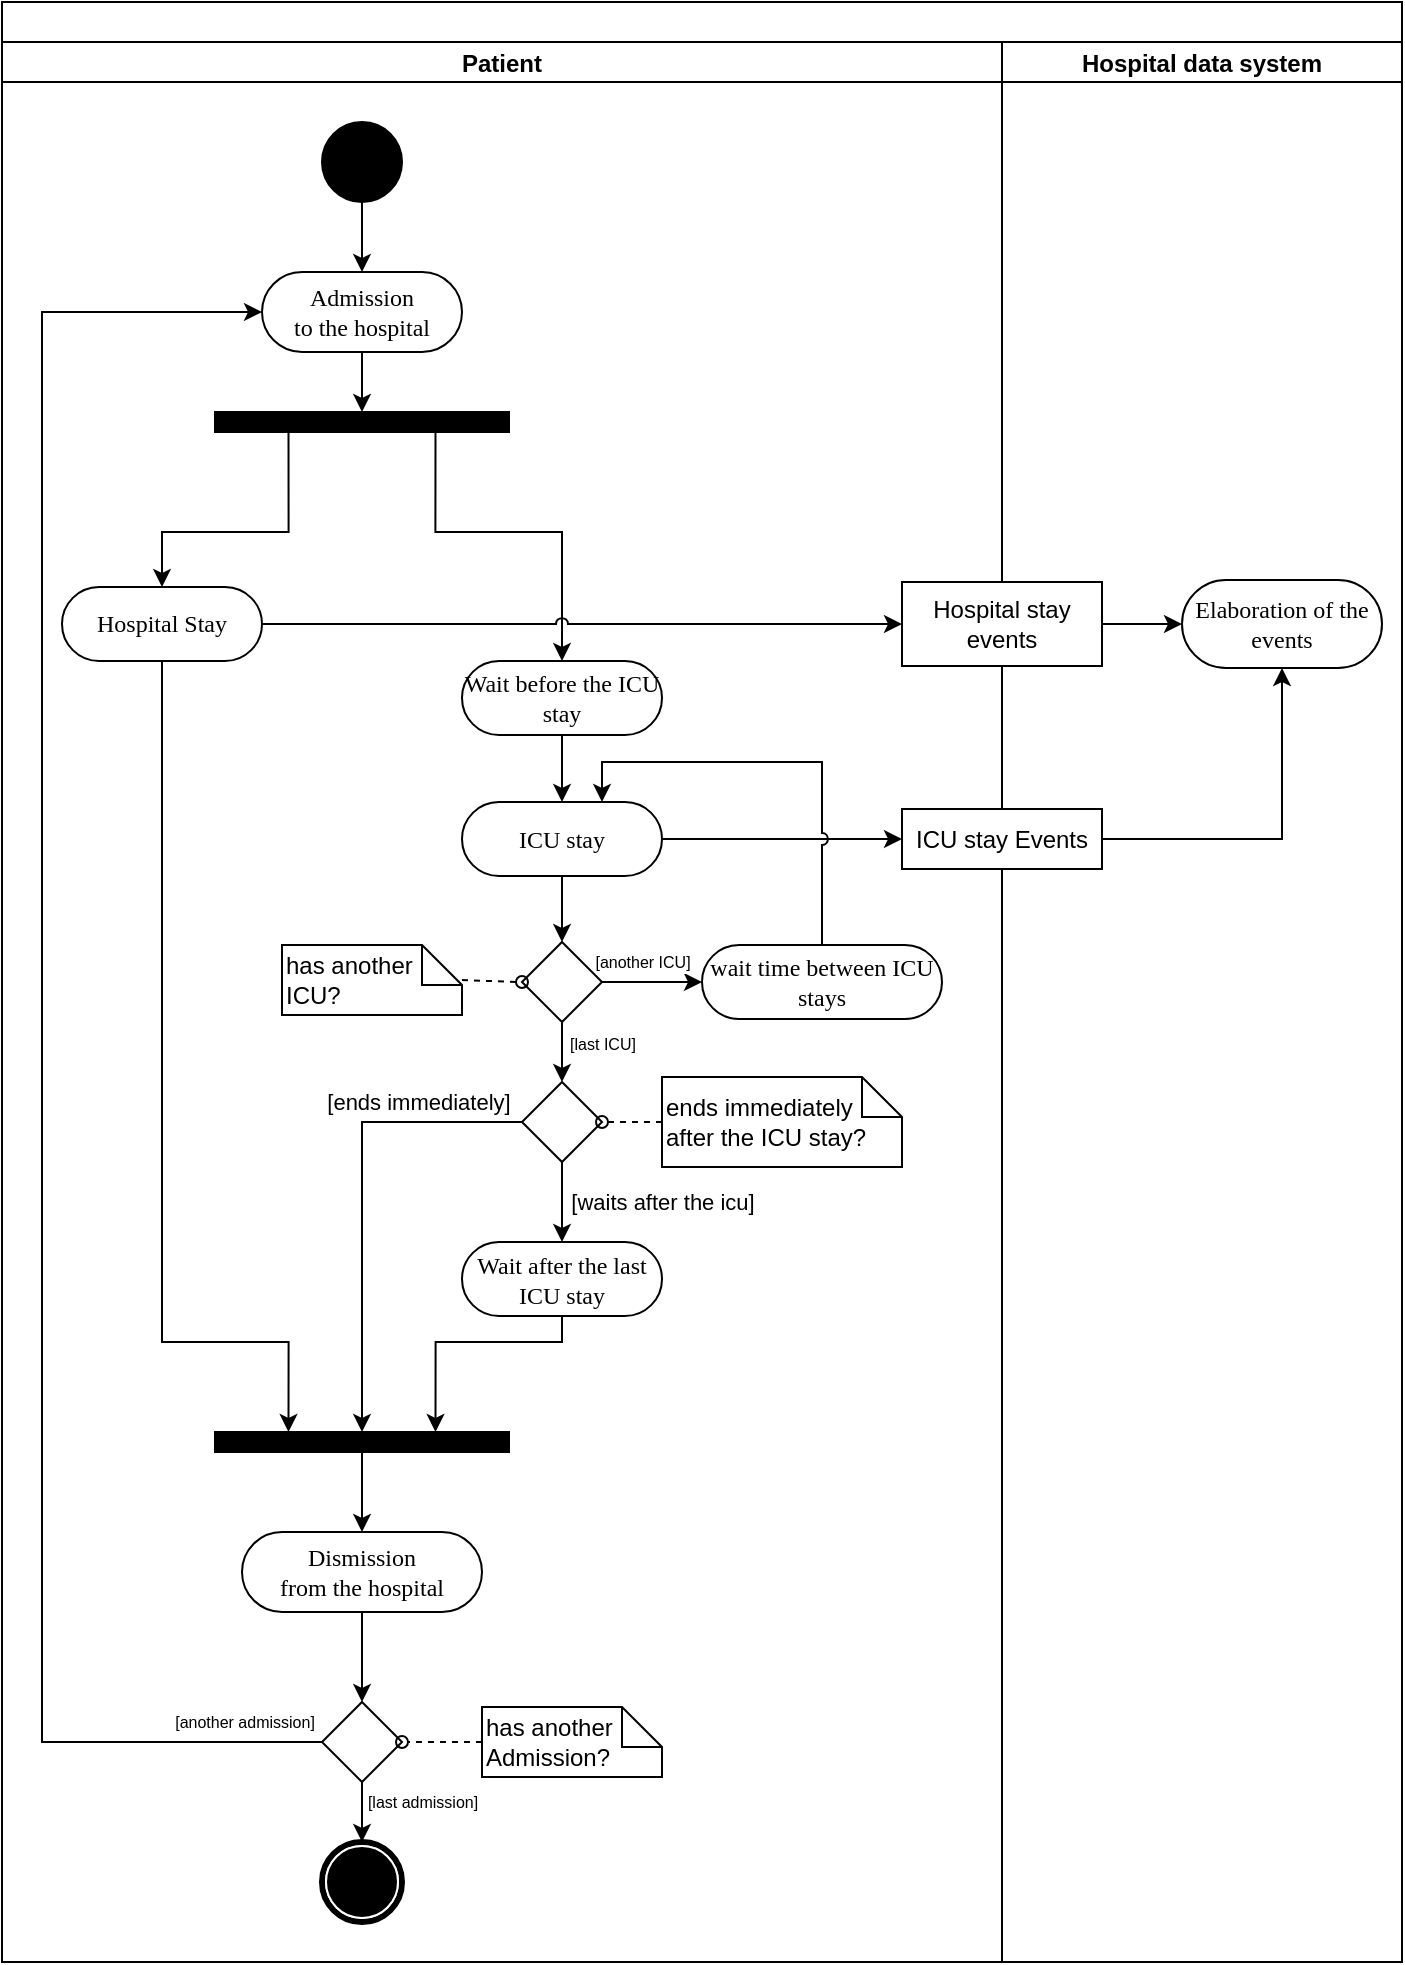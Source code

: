 <mxfile version="20.5.1" type="device"><diagram name="Page-1" id="0783ab3e-0a74-02c8-0abd-f7b4e66b4bec"><mxGraphModel dx="728" dy="831" grid="1" gridSize="10" guides="1" tooltips="1" connect="1" arrows="1" fold="1" page="1" pageScale="1" pageWidth="850" pageHeight="1100" background="none" math="0" shadow="0"><root><mxCell id="0"/><mxCell id="1" parent="0"/><mxCell id="Jz8HPyEA9Hd1BaBrePGz-5" style="edgeStyle=orthogonalEdgeStyle;rounded=0;orthogonalLoop=1;jettySize=auto;html=1;entryX=0.5;entryY=0;entryDx=0;entryDy=0;" parent="1" source="Jz8HPyEA9Hd1BaBrePGz-2" target="Jz8HPyEA9Hd1BaBrePGz-4" edge="1"><mxGeometry relative="1" as="geometry"/></mxCell><mxCell id="Jz8HPyEA9Hd1BaBrePGz-11" style="edgeStyle=orthogonalEdgeStyle;rounded=0;orthogonalLoop=1;jettySize=auto;html=1;exitX=0.75;exitY=1;exitDx=0;exitDy=0;" parent="1" source="Jz8HPyEA9Hd1BaBrePGz-4" target="Jz8HPyEA9Hd1BaBrePGz-6" edge="1"><mxGeometry relative="1" as="geometry"><mxPoint x="1130" y="295" as="sourcePoint"/><Array as="points"><mxPoint x="1147" y="305"/><mxPoint x="1210" y="305"/></Array></mxGeometry></mxCell><mxCell id="Jz8HPyEA9Hd1BaBrePGz-13" style="edgeStyle=orthogonalEdgeStyle;rounded=0;orthogonalLoop=1;jettySize=auto;html=1;exitX=0.25;exitY=1;exitDx=0;exitDy=0;" parent="1" source="Jz8HPyEA9Hd1BaBrePGz-4" target="Jz8HPyEA9Hd1BaBrePGz-12" edge="1"><mxGeometry relative="1" as="geometry"><mxPoint x="1090" y="315" as="sourcePoint"/><Array as="points"><mxPoint x="1073" y="305"/><mxPoint x="1010" y="305"/></Array></mxGeometry></mxCell><mxCell id="Jz8HPyEA9Hd1BaBrePGz-4" value="" style="whiteSpace=wrap;html=1;rounded=0;shadow=0;comic=0;labelBackgroundColor=none;strokeWidth=1;fillColor=#000000;fontFamily=Verdana;fontSize=12;align=center;rotation=0;" parent="1" vertex="1"><mxGeometry x="1036.5" y="245" width="147" height="10" as="geometry"/></mxCell><mxCell id="Jz8HPyEA9Hd1BaBrePGz-91" value="" style="swimlane;childLayout=stackLayout;resizeParent=1;resizeParentMax=0;startSize=20;" parent="1" vertex="1"><mxGeometry x="930" y="40" width="700" height="980" as="geometry"/></mxCell><mxCell id="Jz8HPyEA9Hd1BaBrePGz-110" style="edgeStyle=orthogonalEdgeStyle;rounded=0;orthogonalLoop=1;jettySize=auto;html=1;endArrow=classic;endFill=1;jumpStyle=arc;" parent="Jz8HPyEA9Hd1BaBrePGz-91" source="Jz8HPyEA9Hd1BaBrePGz-12" target="Jz8HPyEA9Hd1BaBrePGz-109" edge="1"><mxGeometry relative="1" as="geometry"/></mxCell><mxCell id="Jz8HPyEA9Hd1BaBrePGz-112" style="edgeStyle=orthogonalEdgeStyle;rounded=0;orthogonalLoop=1;jettySize=auto;html=1;endArrow=classic;endFill=1;" parent="Jz8HPyEA9Hd1BaBrePGz-91" source="Jz8HPyEA9Hd1BaBrePGz-7" target="Jz8HPyEA9Hd1BaBrePGz-104" edge="1"><mxGeometry relative="1" as="geometry"/></mxCell><mxCell id="Jz8HPyEA9Hd1BaBrePGz-96" value="Patient" style="swimlane;startSize=20;" parent="Jz8HPyEA9Hd1BaBrePGz-91" vertex="1"><mxGeometry y="20" width="500" height="960" as="geometry"/></mxCell><mxCell id="Jz8HPyEA9Hd1BaBrePGz-12" value="Hospital Stay" style="rounded=1;whiteSpace=wrap;html=1;shadow=0;comic=0;labelBackgroundColor=none;strokeWidth=1;fontFamily=Verdana;fontSize=12;align=center;arcSize=50;" parent="Jz8HPyEA9Hd1BaBrePGz-96" vertex="1"><mxGeometry x="30" y="272.5" width="100" height="37" as="geometry"/></mxCell><mxCell id="Jz8HPyEA9Hd1BaBrePGz-6" value="Wait before the ICU stay" style="rounded=1;whiteSpace=wrap;html=1;shadow=0;comic=0;labelBackgroundColor=none;strokeWidth=1;fontFamily=Verdana;fontSize=12;align=center;arcSize=50;" parent="Jz8HPyEA9Hd1BaBrePGz-96" vertex="1"><mxGeometry x="230" y="309.5" width="100" height="37" as="geometry"/></mxCell><mxCell id="Jz8HPyEA9Hd1BaBrePGz-115" style="edgeStyle=orthogonalEdgeStyle;rounded=0;jumpStyle=arc;orthogonalLoop=1;jettySize=auto;html=1;endArrow=classic;endFill=1;" parent="Jz8HPyEA9Hd1BaBrePGz-96" source="Jz8HPyEA9Hd1BaBrePGz-7" target="Jz8HPyEA9Hd1BaBrePGz-114" edge="1"><mxGeometry relative="1" as="geometry"/></mxCell><mxCell id="Jz8HPyEA9Hd1BaBrePGz-7" value="ICU stay" style="rounded=1;whiteSpace=wrap;html=1;shadow=0;comic=0;labelBackgroundColor=none;strokeWidth=1;fontFamily=Verdana;fontSize=12;align=center;arcSize=50;" parent="Jz8HPyEA9Hd1BaBrePGz-96" vertex="1"><mxGeometry x="230" y="380" width="100" height="37" as="geometry"/></mxCell><mxCell id="Jz8HPyEA9Hd1BaBrePGz-9" style="edgeStyle=orthogonalEdgeStyle;rounded=0;orthogonalLoop=1;jettySize=auto;html=1;" parent="Jz8HPyEA9Hd1BaBrePGz-96" source="Jz8HPyEA9Hd1BaBrePGz-6" target="Jz8HPyEA9Hd1BaBrePGz-7" edge="1"><mxGeometry relative="1" as="geometry"/></mxCell><mxCell id="Jz8HPyEA9Hd1BaBrePGz-8" value="Wait after the last ICU stay" style="rounded=1;whiteSpace=wrap;html=1;shadow=0;comic=0;labelBackgroundColor=none;strokeWidth=1;fontFamily=Verdana;fontSize=12;align=center;arcSize=50;" parent="Jz8HPyEA9Hd1BaBrePGz-96" vertex="1"><mxGeometry x="230" y="600" width="100" height="37" as="geometry"/></mxCell><mxCell id="Jz8HPyEA9Hd1BaBrePGz-14" value="" style="whiteSpace=wrap;html=1;rounded=0;shadow=0;comic=0;labelBackgroundColor=none;strokeWidth=1;fillColor=#000000;fontFamily=Verdana;fontSize=12;align=center;rotation=0;" parent="Jz8HPyEA9Hd1BaBrePGz-96" vertex="1"><mxGeometry x="106.5" y="695" width="147" height="10" as="geometry"/></mxCell><mxCell id="Jz8HPyEA9Hd1BaBrePGz-15" style="edgeStyle=orthogonalEdgeStyle;rounded=0;orthogonalLoop=1;jettySize=auto;html=1;entryX=0.75;entryY=0;entryDx=0;entryDy=0;" parent="Jz8HPyEA9Hd1BaBrePGz-96" source="Jz8HPyEA9Hd1BaBrePGz-8" target="Jz8HPyEA9Hd1BaBrePGz-14" edge="1"><mxGeometry relative="1" as="geometry"><Array as="points"><mxPoint x="280" y="650"/><mxPoint x="217" y="650"/></Array></mxGeometry></mxCell><mxCell id="Jz8HPyEA9Hd1BaBrePGz-17" value="" style="shape=mxgraph.bpmn.shape;html=1;verticalLabelPosition=bottom;labelBackgroundColor=#ffffff;verticalAlign=top;perimeter=ellipsePerimeter;outline=end;symbol=terminate;rounded=0;shadow=0;comic=0;strokeWidth=1;fontFamily=Verdana;fontSize=12;align=center;" parent="Jz8HPyEA9Hd1BaBrePGz-96" vertex="1"><mxGeometry x="160" y="900" width="40" height="40" as="geometry"/></mxCell><mxCell id="Jz8HPyEA9Hd1BaBrePGz-124" style="edgeStyle=orthogonalEdgeStyle;rounded=0;jumpStyle=arc;orthogonalLoop=1;jettySize=auto;html=1;fontSize=6;endArrow=classic;endFill=1;" parent="Jz8HPyEA9Hd1BaBrePGz-96" source="Jz8HPyEA9Hd1BaBrePGz-18" target="Jz8HPyEA9Hd1BaBrePGz-123" edge="1"><mxGeometry relative="1" as="geometry"/></mxCell><mxCell id="Jz8HPyEA9Hd1BaBrePGz-18" value="Dismission &lt;br&gt;from the hospital" style="rounded=1;whiteSpace=wrap;html=1;shadow=0;comic=0;labelBackgroundColor=none;strokeWidth=1;fontFamily=Verdana;fontSize=12;align=center;arcSize=50;" parent="Jz8HPyEA9Hd1BaBrePGz-96" vertex="1"><mxGeometry x="120" y="745" width="120" height="40" as="geometry"/></mxCell><mxCell id="Jz8HPyEA9Hd1BaBrePGz-16" style="edgeStyle=orthogonalEdgeStyle;rounded=0;orthogonalLoop=1;jettySize=auto;html=1;entryX=0.25;entryY=0;entryDx=0;entryDy=0;" parent="Jz8HPyEA9Hd1BaBrePGz-96" source="Jz8HPyEA9Hd1BaBrePGz-12" target="Jz8HPyEA9Hd1BaBrePGz-14" edge="1"><mxGeometry relative="1" as="geometry"><mxPoint x="160" y="660" as="targetPoint"/><Array as="points"><mxPoint x="80" y="650"/><mxPoint x="143" y="650"/></Array></mxGeometry></mxCell><mxCell id="Jz8HPyEA9Hd1BaBrePGz-19" style="edgeStyle=orthogonalEdgeStyle;rounded=0;orthogonalLoop=1;jettySize=auto;html=1;" parent="Jz8HPyEA9Hd1BaBrePGz-96" source="Jz8HPyEA9Hd1BaBrePGz-14" target="Jz8HPyEA9Hd1BaBrePGz-18" edge="1"><mxGeometry relative="1" as="geometry"/></mxCell><mxCell id="Jz8HPyEA9Hd1BaBrePGz-2" value="&lt;div&gt;Admission&lt;/div&gt;&lt;div&gt;to the hospital&lt;br&gt;&lt;/div&gt;" style="rounded=1;whiteSpace=wrap;html=1;shadow=0;comic=0;labelBackgroundColor=none;strokeWidth=1;fontFamily=Verdana;fontSize=12;align=center;arcSize=50;" parent="Jz8HPyEA9Hd1BaBrePGz-96" vertex="1"><mxGeometry x="130" y="115" width="100" height="40" as="geometry"/></mxCell><mxCell id="Jz8HPyEA9Hd1BaBrePGz-1" value="" style="ellipse;whiteSpace=wrap;html=1;rounded=0;shadow=0;comic=0;labelBackgroundColor=none;strokeWidth=1;fillColor=#000000;fontFamily=Verdana;fontSize=12;align=center;" parent="Jz8HPyEA9Hd1BaBrePGz-96" vertex="1"><mxGeometry x="160" y="40" width="40" height="40" as="geometry"/></mxCell><mxCell id="Jz8HPyEA9Hd1BaBrePGz-3" style="edgeStyle=orthogonalEdgeStyle;rounded=0;orthogonalLoop=1;jettySize=auto;html=1;" parent="Jz8HPyEA9Hd1BaBrePGz-96" source="Jz8HPyEA9Hd1BaBrePGz-1" target="Jz8HPyEA9Hd1BaBrePGz-2" edge="1"><mxGeometry relative="1" as="geometry"/></mxCell><mxCell id="Jz8HPyEA9Hd1BaBrePGz-116" value="&lt;font style=&quot;font-size: 8px;&quot;&gt;[last ICU]&lt;/font&gt;" style="edgeStyle=orthogonalEdgeStyle;rounded=0;jumpStyle=arc;orthogonalLoop=1;jettySize=auto;html=1;endArrow=classic;endFill=1;" parent="Jz8HPyEA9Hd1BaBrePGz-96" source="Jz8HPyEA9Hd1BaBrePGz-114" target="lniA371BXTnWisTjMK2Q-3" edge="1"><mxGeometry x="0.201" y="20" relative="1" as="geometry"><mxPoint as="offset"/><mxPoint x="270" y="530" as="targetPoint"/></mxGeometry></mxCell><mxCell id="Jz8HPyEA9Hd1BaBrePGz-118" style="edgeStyle=orthogonalEdgeStyle;rounded=0;jumpStyle=arc;orthogonalLoop=1;jettySize=auto;html=1;endArrow=classic;endFill=1;" parent="Jz8HPyEA9Hd1BaBrePGz-96" source="Jz8HPyEA9Hd1BaBrePGz-114" target="Jz8HPyEA9Hd1BaBrePGz-117" edge="1"><mxGeometry relative="1" as="geometry"><Array as="points"><mxPoint x="320" y="470"/><mxPoint x="320" y="470"/></Array></mxGeometry></mxCell><mxCell id="Jz8HPyEA9Hd1BaBrePGz-122" value="&lt;font style=&quot;font-size: 8px;&quot;&gt;[another ICU]&lt;/font&gt;" style="edgeLabel;html=1;align=center;verticalAlign=middle;resizable=0;points=[];" parent="Jz8HPyEA9Hd1BaBrePGz-118" vertex="1" connectable="0"><mxGeometry x="-0.259" y="1" relative="1" as="geometry"><mxPoint x="1" y="-10" as="offset"/></mxGeometry></mxCell><mxCell id="Jz8HPyEA9Hd1BaBrePGz-114" value="" style="rhombus;whiteSpace=wrap;html=1;" parent="Jz8HPyEA9Hd1BaBrePGz-96" vertex="1"><mxGeometry x="260" y="450" width="40" height="40" as="geometry"/></mxCell><mxCell id="Jz8HPyEA9Hd1BaBrePGz-119" style="edgeStyle=orthogonalEdgeStyle;rounded=0;jumpStyle=arc;orthogonalLoop=1;jettySize=auto;html=1;endArrow=classic;endFill=1;exitX=0.5;exitY=0;exitDx=0;exitDy=0;" parent="Jz8HPyEA9Hd1BaBrePGz-96" source="Jz8HPyEA9Hd1BaBrePGz-117" target="Jz8HPyEA9Hd1BaBrePGz-7" edge="1"><mxGeometry relative="1" as="geometry"><Array as="points"><mxPoint x="410" y="360"/><mxPoint x="300" y="360"/></Array></mxGeometry></mxCell><mxCell id="Jz8HPyEA9Hd1BaBrePGz-117" value="wait time between ICU stays" style="rounded=1;whiteSpace=wrap;html=1;shadow=0;comic=0;labelBackgroundColor=none;strokeWidth=1;fontFamily=Verdana;fontSize=12;align=center;arcSize=50;" parent="Jz8HPyEA9Hd1BaBrePGz-96" vertex="1"><mxGeometry x="350" y="451.5" width="120" height="37" as="geometry"/></mxCell><mxCell id="Jz8HPyEA9Hd1BaBrePGz-121" style="edgeStyle=orthogonalEdgeStyle;rounded=0;jumpStyle=arc;orthogonalLoop=1;jettySize=auto;html=1;endArrow=oval;endFill=0;dashed=1;" parent="Jz8HPyEA9Hd1BaBrePGz-96" source="Jz8HPyEA9Hd1BaBrePGz-120" target="Jz8HPyEA9Hd1BaBrePGz-114" edge="1"><mxGeometry relative="1" as="geometry"/></mxCell><mxCell id="Jz8HPyEA9Hd1BaBrePGz-120" value="&lt;div align=&quot;left&quot;&gt;has another &lt;br&gt;ICU?&lt;/div&gt;" style="shape=note;size=20;whiteSpace=wrap;html=1;align=left;" parent="Jz8HPyEA9Hd1BaBrePGz-96" vertex="1"><mxGeometry x="140" y="451.5" width="90" height="35" as="geometry"/></mxCell><mxCell id="Jz8HPyEA9Hd1BaBrePGz-125" style="edgeStyle=orthogonalEdgeStyle;rounded=0;jumpStyle=arc;orthogonalLoop=1;jettySize=auto;html=1;fontSize=6;endArrow=classic;endFill=1;" parent="Jz8HPyEA9Hd1BaBrePGz-96" source="Jz8HPyEA9Hd1BaBrePGz-123" target="Jz8HPyEA9Hd1BaBrePGz-2" edge="1"><mxGeometry relative="1" as="geometry"><Array as="points"><mxPoint x="20" y="850"/><mxPoint x="20" y="135"/></Array></mxGeometry></mxCell><mxCell id="Jz8HPyEA9Hd1BaBrePGz-129" value="&lt;font style=&quot;font-size: 8px;&quot;&gt;[another admission]&lt;/font&gt;" style="edgeLabel;html=1;align=center;verticalAlign=middle;resizable=0;points=[];fontSize=6;" parent="Jz8HPyEA9Hd1BaBrePGz-125" vertex="1" connectable="0"><mxGeometry x="-0.879" y="3" relative="1" as="geometry"><mxPoint x="19" y="-13" as="offset"/></mxGeometry></mxCell><mxCell id="Jz8HPyEA9Hd1BaBrePGz-126" value="&lt;font style=&quot;font-size: 8px;&quot;&gt;[last admission]&lt;/font&gt;" style="edgeStyle=orthogonalEdgeStyle;rounded=0;jumpStyle=arc;orthogonalLoop=1;jettySize=auto;html=1;fontSize=6;endArrow=classic;endFill=1;" parent="Jz8HPyEA9Hd1BaBrePGz-96" source="Jz8HPyEA9Hd1BaBrePGz-123" target="Jz8HPyEA9Hd1BaBrePGz-17" edge="1"><mxGeometry x="-0.597" y="30" relative="1" as="geometry"><mxPoint as="offset"/></mxGeometry></mxCell><mxCell id="Jz8HPyEA9Hd1BaBrePGz-123" value="" style="rhombus;whiteSpace=wrap;html=1;" parent="Jz8HPyEA9Hd1BaBrePGz-96" vertex="1"><mxGeometry x="160" y="830" width="40" height="40" as="geometry"/></mxCell><mxCell id="Jz8HPyEA9Hd1BaBrePGz-128" style="edgeStyle=orthogonalEdgeStyle;rounded=0;jumpStyle=arc;orthogonalLoop=1;jettySize=auto;html=1;fontSize=6;endArrow=oval;endFill=0;dashed=1;" parent="Jz8HPyEA9Hd1BaBrePGz-96" source="Jz8HPyEA9Hd1BaBrePGz-127" target="Jz8HPyEA9Hd1BaBrePGz-123" edge="1"><mxGeometry relative="1" as="geometry"/></mxCell><mxCell id="Jz8HPyEA9Hd1BaBrePGz-127" value="&lt;div align=&quot;left&quot;&gt;has another &lt;br&gt;Admission?&lt;br&gt;&lt;/div&gt;" style="shape=note;size=20;whiteSpace=wrap;html=1;align=left;" parent="Jz8HPyEA9Hd1BaBrePGz-96" vertex="1"><mxGeometry x="240" y="832.5" width="90" height="35" as="geometry"/></mxCell><mxCell id="lniA371BXTnWisTjMK2Q-4" value="[waits after the icu]" style="edgeStyle=orthogonalEdgeStyle;rounded=0;orthogonalLoop=1;jettySize=auto;html=1;" edge="1" parent="Jz8HPyEA9Hd1BaBrePGz-96" source="lniA371BXTnWisTjMK2Q-3" target="Jz8HPyEA9Hd1BaBrePGz-8"><mxGeometry y="50" relative="1" as="geometry"><mxPoint as="offset"/></mxGeometry></mxCell><mxCell id="lniA371BXTnWisTjMK2Q-3" value="" style="rhombus;whiteSpace=wrap;html=1;" vertex="1" parent="Jz8HPyEA9Hd1BaBrePGz-96"><mxGeometry x="260" y="520" width="40" height="40" as="geometry"/></mxCell><mxCell id="lniA371BXTnWisTjMK2Q-7" style="rounded=0;orthogonalLoop=1;jettySize=auto;html=1;endArrow=oval;endFill=0;dashed=1;" edge="1" parent="Jz8HPyEA9Hd1BaBrePGz-96" source="lniA371BXTnWisTjMK2Q-6" target="lniA371BXTnWisTjMK2Q-3"><mxGeometry relative="1" as="geometry"/></mxCell><mxCell id="lniA371BXTnWisTjMK2Q-6" value="ends immediately after the ICU stay?" style="shape=note;size=20;whiteSpace=wrap;html=1;align=left;" vertex="1" parent="Jz8HPyEA9Hd1BaBrePGz-96"><mxGeometry x="330" y="517.5" width="120" height="45" as="geometry"/></mxCell><mxCell id="lniA371BXTnWisTjMK2Q-5" style="edgeStyle=orthogonalEdgeStyle;rounded=0;orthogonalLoop=1;jettySize=auto;html=1;" edge="1" parent="Jz8HPyEA9Hd1BaBrePGz-96" source="lniA371BXTnWisTjMK2Q-3" target="Jz8HPyEA9Hd1BaBrePGz-14"><mxGeometry relative="1" as="geometry"><Array as="points"><mxPoint x="180" y="540"/></Array></mxGeometry></mxCell><mxCell id="lniA371BXTnWisTjMK2Q-8" value="[ends immediately]" style="edgeLabel;html=1;align=center;verticalAlign=middle;resizable=0;points=[];" vertex="1" connectable="0" parent="lniA371BXTnWisTjMK2Q-5"><mxGeometry x="-0.556" y="-1" relative="1" as="geometry"><mxPoint y="-9" as="offset"/></mxGeometry></mxCell><mxCell id="Jz8HPyEA9Hd1BaBrePGz-92" value="Hospital data system" style="swimlane;startSize=20;" parent="Jz8HPyEA9Hd1BaBrePGz-91" vertex="1"><mxGeometry x="500" y="20" width="200" height="960" as="geometry"/></mxCell><mxCell id="Jz8HPyEA9Hd1BaBrePGz-100" value="Elaboration of the events" style="rounded=1;whiteSpace=wrap;html=1;shadow=0;comic=0;labelBackgroundColor=none;strokeWidth=1;fontFamily=Verdana;fontSize=12;align=center;arcSize=50;" parent="Jz8HPyEA9Hd1BaBrePGz-92" vertex="1"><mxGeometry x="90" y="269" width="100" height="44" as="geometry"/></mxCell><mxCell id="Jz8HPyEA9Hd1BaBrePGz-105" style="edgeStyle=orthogonalEdgeStyle;rounded=0;orthogonalLoop=1;jettySize=auto;html=1;endArrow=classic;endFill=1;" parent="Jz8HPyEA9Hd1BaBrePGz-92" source="Jz8HPyEA9Hd1BaBrePGz-104" target="Jz8HPyEA9Hd1BaBrePGz-100" edge="1"><mxGeometry relative="1" as="geometry"><mxPoint x="230.059" y="312" as="targetPoint"/></mxGeometry></mxCell><mxCell id="Jz8HPyEA9Hd1BaBrePGz-104" value="ICU stay Events" style="rounded=0;whiteSpace=wrap;html=1;" parent="Jz8HPyEA9Hd1BaBrePGz-92" vertex="1"><mxGeometry x="-50" y="383.5" width="100" height="30" as="geometry"/></mxCell><mxCell id="Jz8HPyEA9Hd1BaBrePGz-111" style="edgeStyle=orthogonalEdgeStyle;rounded=0;orthogonalLoop=1;jettySize=auto;html=1;endArrow=classic;endFill=1;" parent="Jz8HPyEA9Hd1BaBrePGz-92" source="Jz8HPyEA9Hd1BaBrePGz-109" target="Jz8HPyEA9Hd1BaBrePGz-100" edge="1"><mxGeometry relative="1" as="geometry"><Array as="points"><mxPoint x="90" y="292"/><mxPoint x="90" y="290"/></Array></mxGeometry></mxCell><mxCell id="Jz8HPyEA9Hd1BaBrePGz-109" value="Hospital stay events" style="rounded=0;whiteSpace=wrap;html=1;" parent="Jz8HPyEA9Hd1BaBrePGz-92" vertex="1"><mxGeometry x="-50" y="270" width="100" height="42" as="geometry"/></mxCell></root></mxGraphModel></diagram></mxfile>